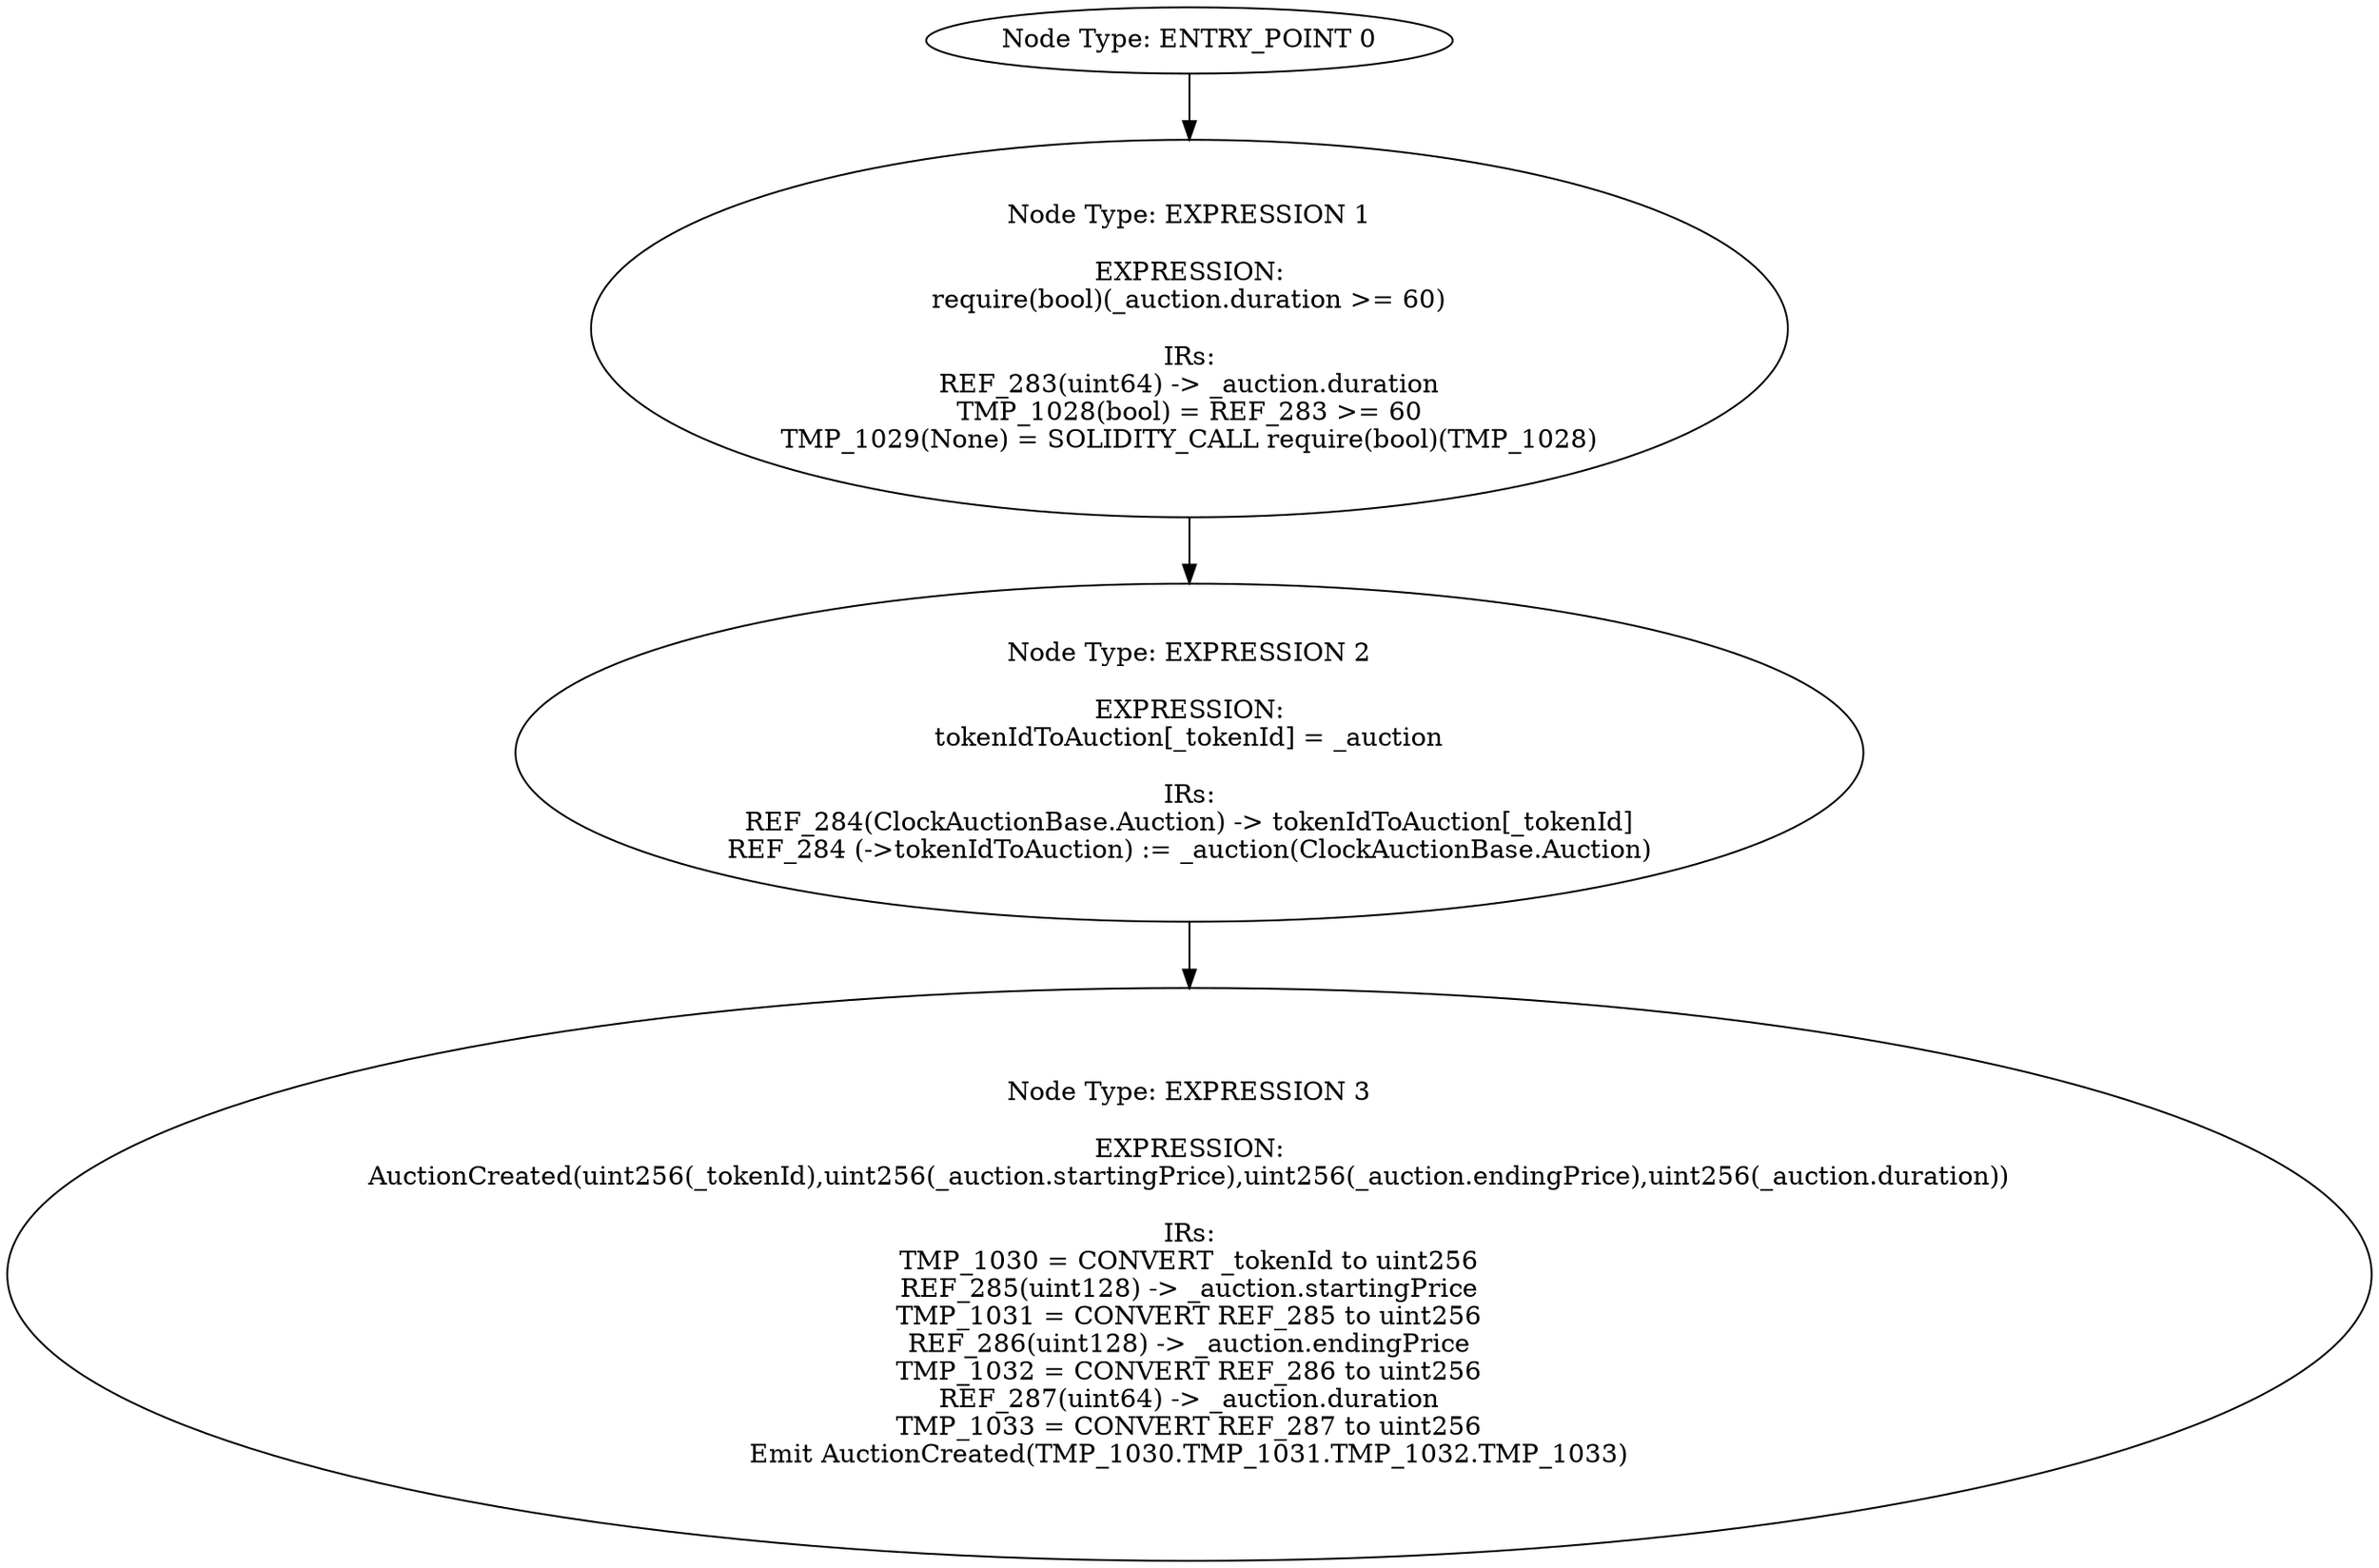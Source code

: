digraph{
0[label="Node Type: ENTRY_POINT 0
"];
0->1;
1[label="Node Type: EXPRESSION 1

EXPRESSION:
require(bool)(_auction.duration >= 60)

IRs:
REF_283(uint64) -> _auction.duration
TMP_1028(bool) = REF_283 >= 60
TMP_1029(None) = SOLIDITY_CALL require(bool)(TMP_1028)"];
1->2;
2[label="Node Type: EXPRESSION 2

EXPRESSION:
tokenIdToAuction[_tokenId] = _auction

IRs:
REF_284(ClockAuctionBase.Auction) -> tokenIdToAuction[_tokenId]
REF_284 (->tokenIdToAuction) := _auction(ClockAuctionBase.Auction)"];
2->3;
3[label="Node Type: EXPRESSION 3

EXPRESSION:
AuctionCreated(uint256(_tokenId),uint256(_auction.startingPrice),uint256(_auction.endingPrice),uint256(_auction.duration))

IRs:
TMP_1030 = CONVERT _tokenId to uint256
REF_285(uint128) -> _auction.startingPrice
TMP_1031 = CONVERT REF_285 to uint256
REF_286(uint128) -> _auction.endingPrice
TMP_1032 = CONVERT REF_286 to uint256
REF_287(uint64) -> _auction.duration
TMP_1033 = CONVERT REF_287 to uint256
Emit AuctionCreated(TMP_1030.TMP_1031.TMP_1032.TMP_1033)"];
}
